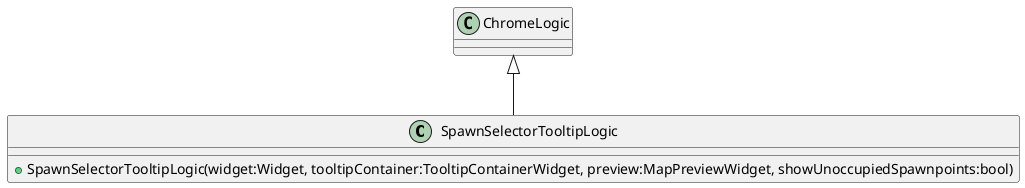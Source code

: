 @startuml
class SpawnSelectorTooltipLogic {
    + SpawnSelectorTooltipLogic(widget:Widget, tooltipContainer:TooltipContainerWidget, preview:MapPreviewWidget, showUnoccupiedSpawnpoints:bool)
}
ChromeLogic <|-- SpawnSelectorTooltipLogic
@enduml

